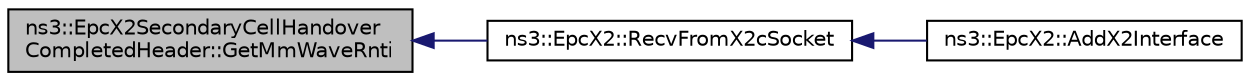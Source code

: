digraph "ns3::EpcX2SecondaryCellHandoverCompletedHeader::GetMmWaveRnti"
{
  edge [fontname="Helvetica",fontsize="10",labelfontname="Helvetica",labelfontsize="10"];
  node [fontname="Helvetica",fontsize="10",shape=record];
  rankdir="LR";
  Node1 [label="ns3::EpcX2SecondaryCellHandover\lCompletedHeader::GetMmWaveRnti",height=0.2,width=0.4,color="black", fillcolor="grey75", style="filled", fontcolor="black"];
  Node1 -> Node2 [dir="back",color="midnightblue",fontsize="10",style="solid"];
  Node2 [label="ns3::EpcX2::RecvFromX2cSocket",height=0.2,width=0.4,color="black", fillcolor="white", style="filled",URL="$df/d1e/classns3_1_1EpcX2.html#a72bf05af65397dab7bc65df72bb09ebf"];
  Node2 -> Node3 [dir="back",color="midnightblue",fontsize="10",style="solid"];
  Node3 [label="ns3::EpcX2::AddX2Interface",height=0.2,width=0.4,color="black", fillcolor="white", style="filled",URL="$df/d1e/classns3_1_1EpcX2.html#a4bcd4423802914da0356051ecf79d2f1"];
}
